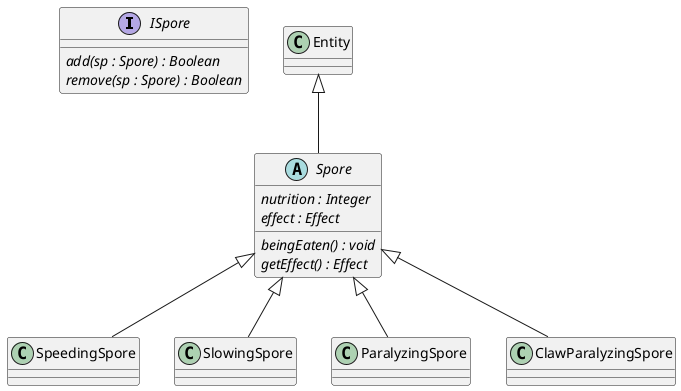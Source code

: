 @startuml spore

interface ISpore {
    {abstract} add(sp : Spore) : Boolean
    {abstract} remove(sp : Spore) : Boolean
}

abstract class Spore extends Entity{
    {abstract} nutrition : Integer
    {abstract} effect : Effect
    {abstract} beingEaten() : void
    {abstract} getEffect() : Effect
}

class SpeedingSpore extends Spore {}
class SlowingSpore extends Spore {}
class ParalyzingSpore extends Spore {}
class ClawParalyzingSpore extends Spore {}

@enduml